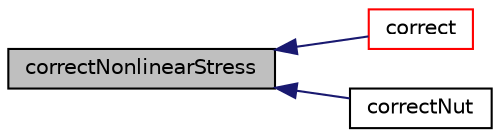 digraph "correctNonlinearStress"
{
  bgcolor="transparent";
  edge [fontname="Helvetica",fontsize="10",labelfontname="Helvetica",labelfontsize="10"];
  node [fontname="Helvetica",fontsize="10",shape=record];
  rankdir="LR";
  Node1 [label="correctNonlinearStress",height=0.2,width=0.4,color="black", fillcolor="grey75", style="filled", fontcolor="black"];
  Node1 -> Node2 [dir="back",color="midnightblue",fontsize="10",style="solid",fontname="Helvetica"];
  Node2 [label="correct",height=0.2,width=0.4,color="red",URL="$a01333.html#a3ae44b28050c3aa494c1d8e18cf618c1",tooltip="Solve the turbulence equations and correct the turbulence viscosity. "];
  Node1 -> Node3 [dir="back",color="midnightblue",fontsize="10",style="solid",fontname="Helvetica"];
  Node3 [label="correctNut",height=0.2,width=0.4,color="black",URL="$a01333.html#aaffe89433f18f1ee4137486e19219448"];
}

